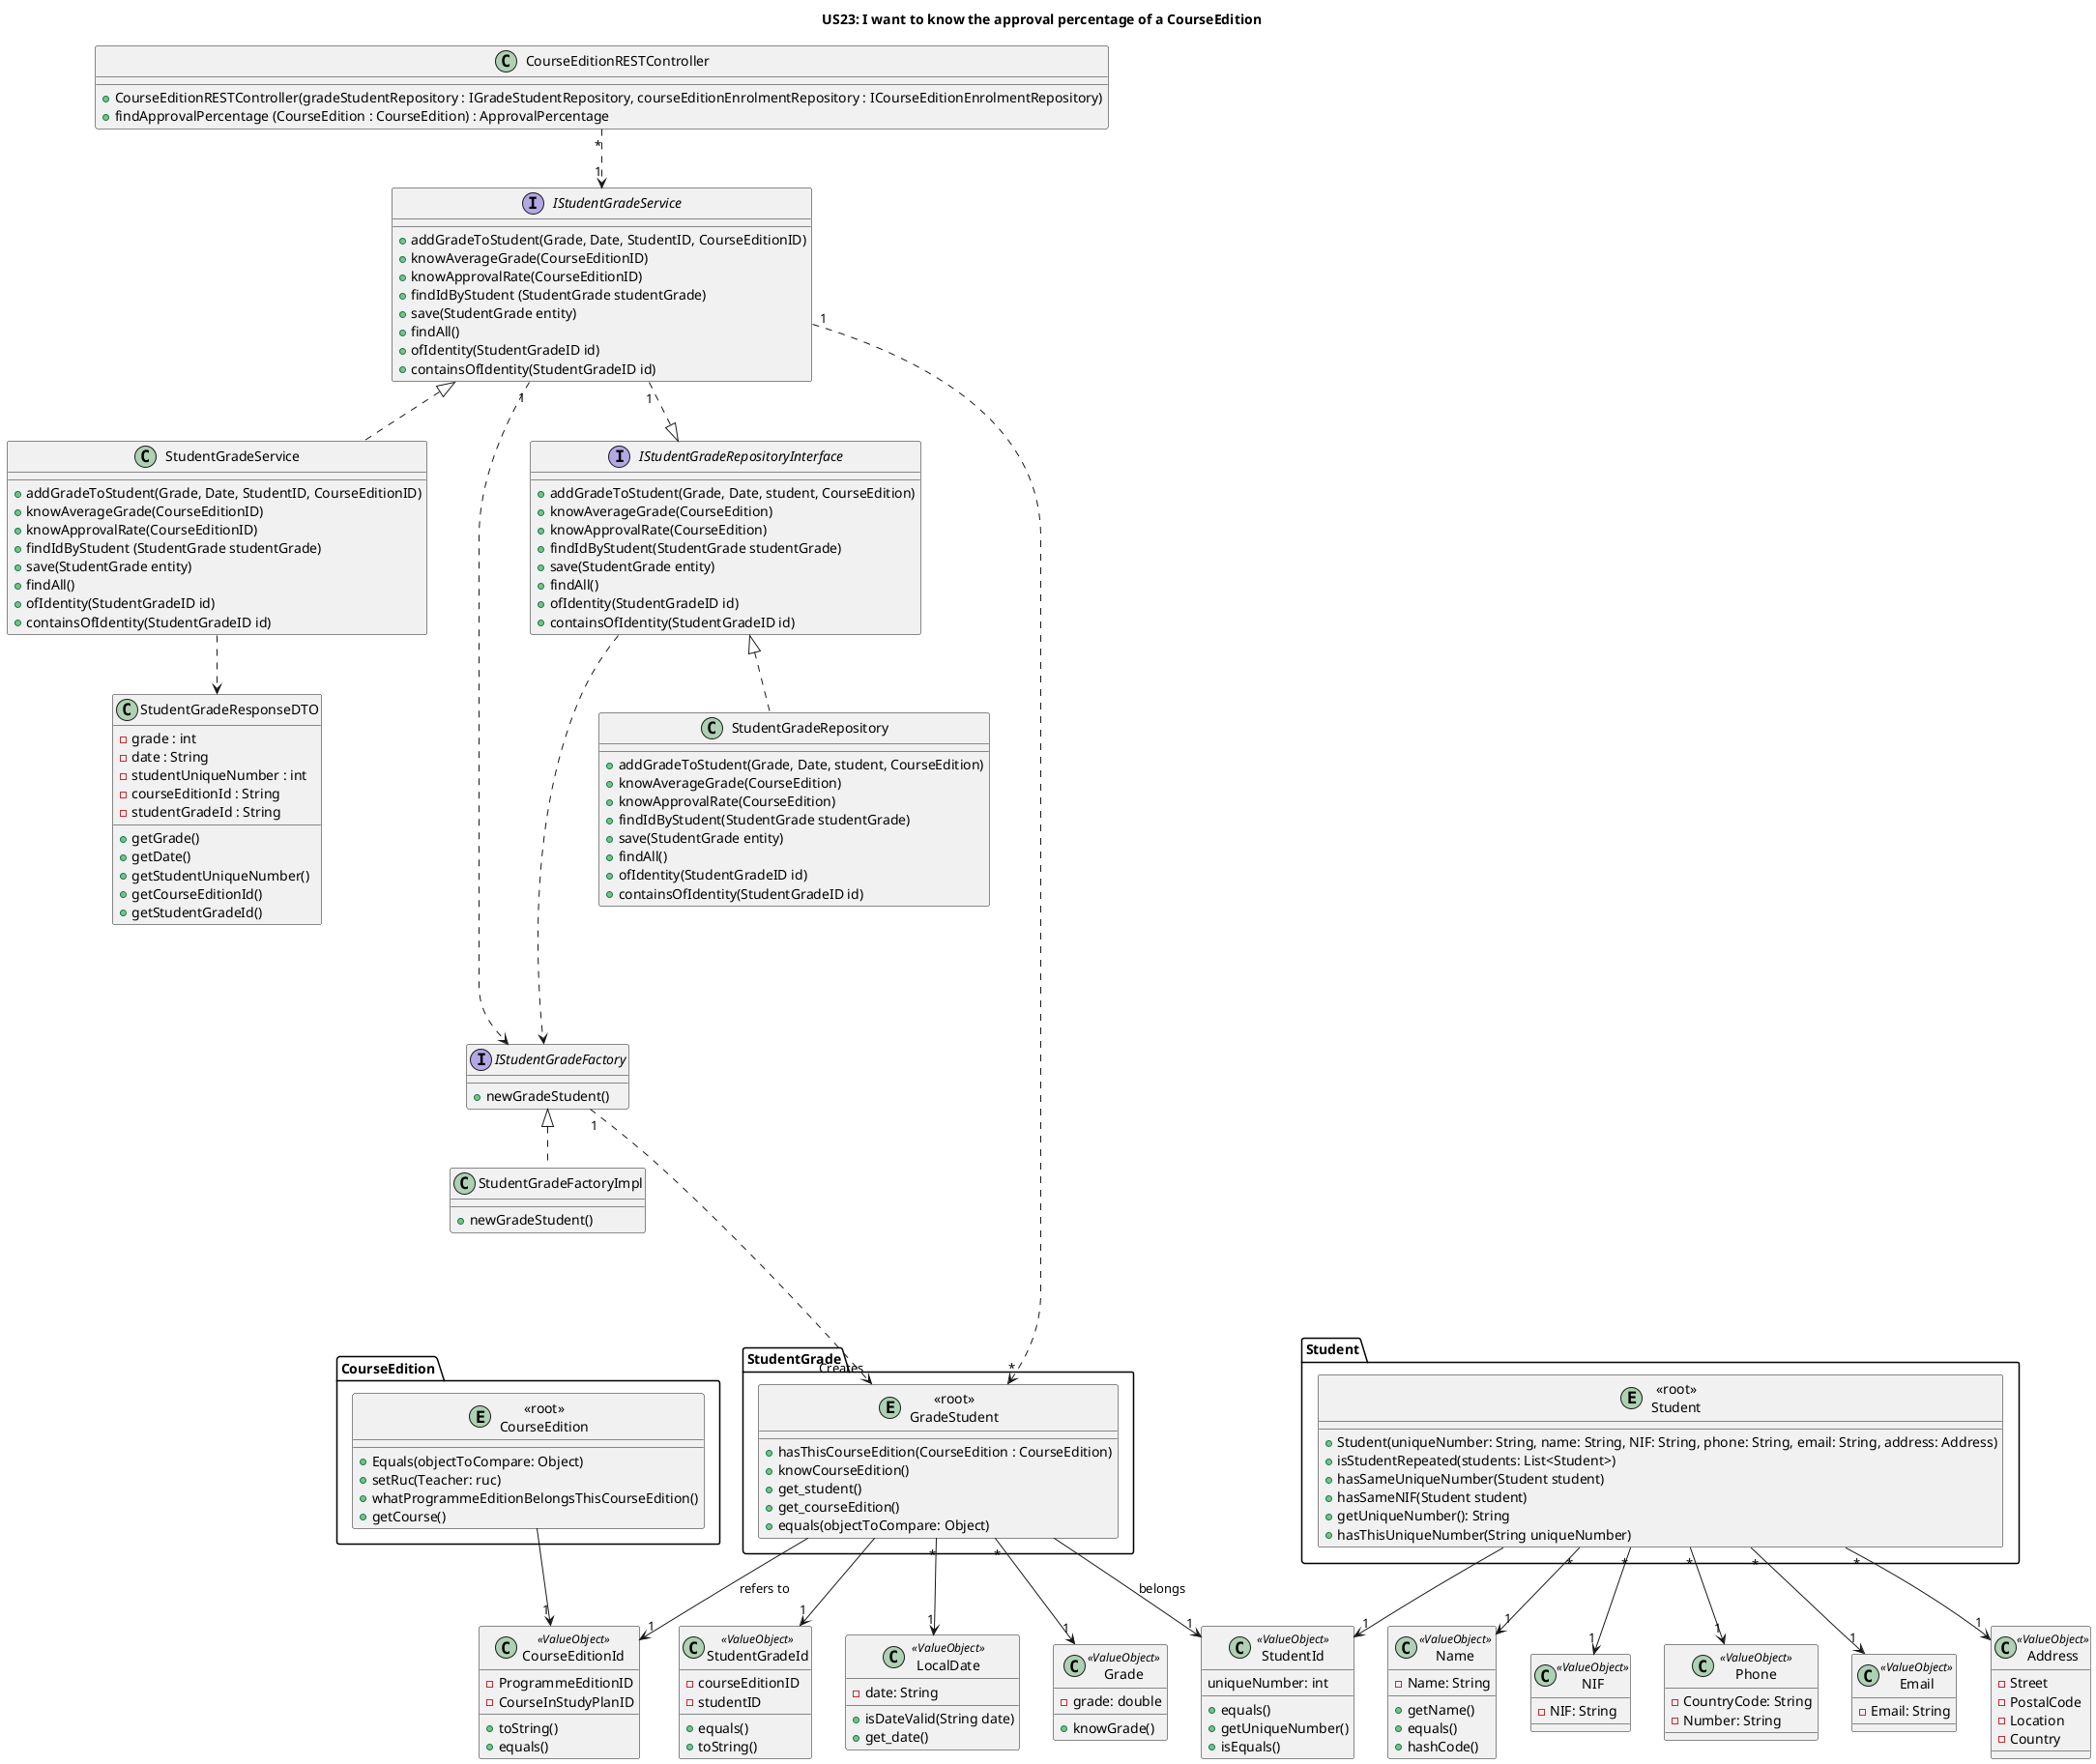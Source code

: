 @startuml
title US23: I want to know the approval percentage of a CourseEdition

class CourseEditionRESTController {
    +CourseEditionRESTController(gradeStudentRepository : IGradeStudentRepository, courseEditionEnrolmentRepository : ICourseEditionEnrolmentRepository)
    +findApprovalPercentage (CourseEdition : CourseEdition) : ApprovalPercentage
}

interface IStudentGradeService {
        +addGradeToStudent(Grade, Date, StudentID, CourseEditionID)
        +knowAverageGrade(CourseEditionID)
        +knowApprovalRate(CourseEditionID)
        +findIdByStudent (StudentGrade studentGrade)
        +save(StudentGrade entity)
        +findAll()
        +ofIdentity(StudentGradeID id)
        +containsOfIdentity(StudentGradeID id)
}

class StudentGradeService {
        +addGradeToStudent(Grade, Date, StudentID, CourseEditionID)
        +knowAverageGrade(CourseEditionID)
        +knowApprovalRate(CourseEditionID)
        +findIdByStudent (StudentGrade studentGrade)
        +save(StudentGrade entity)
        +findAll()
        +ofIdentity(StudentGradeID id)
        +containsOfIdentity(StudentGradeID id)
}

class StudentGradeResponseDTO {
    -grade : int
    -date : String
    -studentUniqueNumber : int
    -courseEditionId : String
    -studentGradeId : String
    +getGrade()
    +getDate()
    +getStudentUniqueNumber()
    +getCourseEditionId()
    +getStudentGradeId()
}


package "StudentGrade" {
    entity "<<root>>\nGradeStudent" {
        +hasThisCourseEdition(CourseEdition : CourseEdition)
        +knowCourseEdition()
        +get_student()
        +get_courseEdition()
        +equals(objectToCompare: Object)
    }
}

class Grade <<ValueObject>> {
    -grade: double
    +knowGrade()
}

class LocalDate <<ValueObject>> {
    -date: String
    +isDateValid(String date)
    +get_date()
}

class StudentGradeId <<ValueObject>> {
    -courseEditionID
    -studentID
    +equals()
    +toString()
}

class StudentGradeRepository {
    +addGradeToStudent(Grade, Date, student, CourseEdition)
    +knowAverageGrade(CourseEdition)
    +knowApprovalRate(CourseEdition)
    +findIdByStudent(StudentGrade studentGrade)
    +save(StudentGrade entity)
    +findAll()
    +ofIdentity(StudentGradeID id)
    +containsOfIdentity(StudentGradeID id)
}

interface IStudentGradeRepositoryInterface {
    +addGradeToStudent(Grade, Date, student, CourseEdition)
    +knowAverageGrade(CourseEdition)
    +knowApprovalRate(CourseEdition)
    +findIdByStudent(StudentGrade studentGrade)
    +save(StudentGrade entity)
    +findAll()
    +ofIdentity(StudentGradeID id)
    +containsOfIdentity(StudentGradeID id)
}

interface IStudentGradeFactory {
    +newGradeStudent()
}

class StudentGradeFactoryImpl {
    +newGradeStudent()
}

class StudentId <<ValueObject>> {
    uniqueNumber: int
    +equals()
    +getUniqueNumber()
    +isEquals()
}

package "Student" {
    entity "<<root>>\nStudent" {
        +Student(uniqueNumber: String, name: String, NIF: String, phone: String, email: String, address: Address)
        +isStudentRepeated(students: List<Student>)
        +hasSameUniqueNumber(Student student)
        +hasSameNIF(Student student)
        +getUniqueNumber(): String
        +hasThisUniqueNumber(String uniqueNumber)
    }
}

class Name <<ValueObject>> {
    -Name: String
    +getName()
    +equals()
    +hashCode()
}

class NIF <<ValueObject>> {
    -NIF: String
}

class Phone <<ValueObject>> {
    -CountryCode: String
    -Number: String
}

class Email <<ValueObject>> {
    -Email: String
}

class Address <<ValueObject>> {
    -Street
    -PostalCode
    -Location
    -Country
}

class CourseEditionId <<ValueObject>> {
    -ProgrammeEditionID
    -CourseInStudyPlanID
    +toString()
    +equals()
}

package "CourseEdition" {
    entity "<<root>>\nCourseEdition" {
        +Equals(objectToCompare: Object)
        +setRuc(Teacher: ruc)
        +whatProgrammeEditionBelongsThisCourseEdition()
        +getCourse()
    }
}

"<<root>>\nStudent" "*" --> "1" Name
"<<root>>\nStudent" "*" --> "1" NIF
"<<root>>\nStudent" "*" --> "1" Email
"<<root>>\nStudent" "*" --> "1" Phone
"<<root>>\nStudent" "*" --> "1" Address
"<<root>>\nGradeStudent" "*" --> "1" Grade
"<<root>>\nGradeStudent" "*" --> "1" LocalDate
"<<root>>\nGradeStudent" --> "1" StudentId : belongs
"<<root>>\nGradeStudent" --> "1" CourseEditionId : refers to
IStudentGradeService "1" ....> IStudentGradeFactory
IStudentGradeFactory "1" ....> "Creates" "<<root>>\nGradeStudent"
IStudentGradeFactory <|.. StudentGradeFactoryImpl

"<<root>>\nGradeStudent" --> "1" StudentGradeId
"<<root>>\nCourseEdition" --> "1" CourseEditionId
"<<root>>\nStudent" --> "1" StudentId
IStudentGradeService <|.. StudentGradeService
IStudentGradeRepositoryInterface <|.. StudentGradeRepository
IStudentGradeRepositoryInterface ....> IStudentGradeFactory
IStudentGradeService "1" ....> "*" "<<root>>\nGradeStudent"
IStudentGradeService "1" ..|> IStudentGradeRepositoryInterface
CourseEditionRESTController "*" ..> "1" IStudentGradeService
StudentGradeService ..> StudentGradeResponseDTO

@enduml
